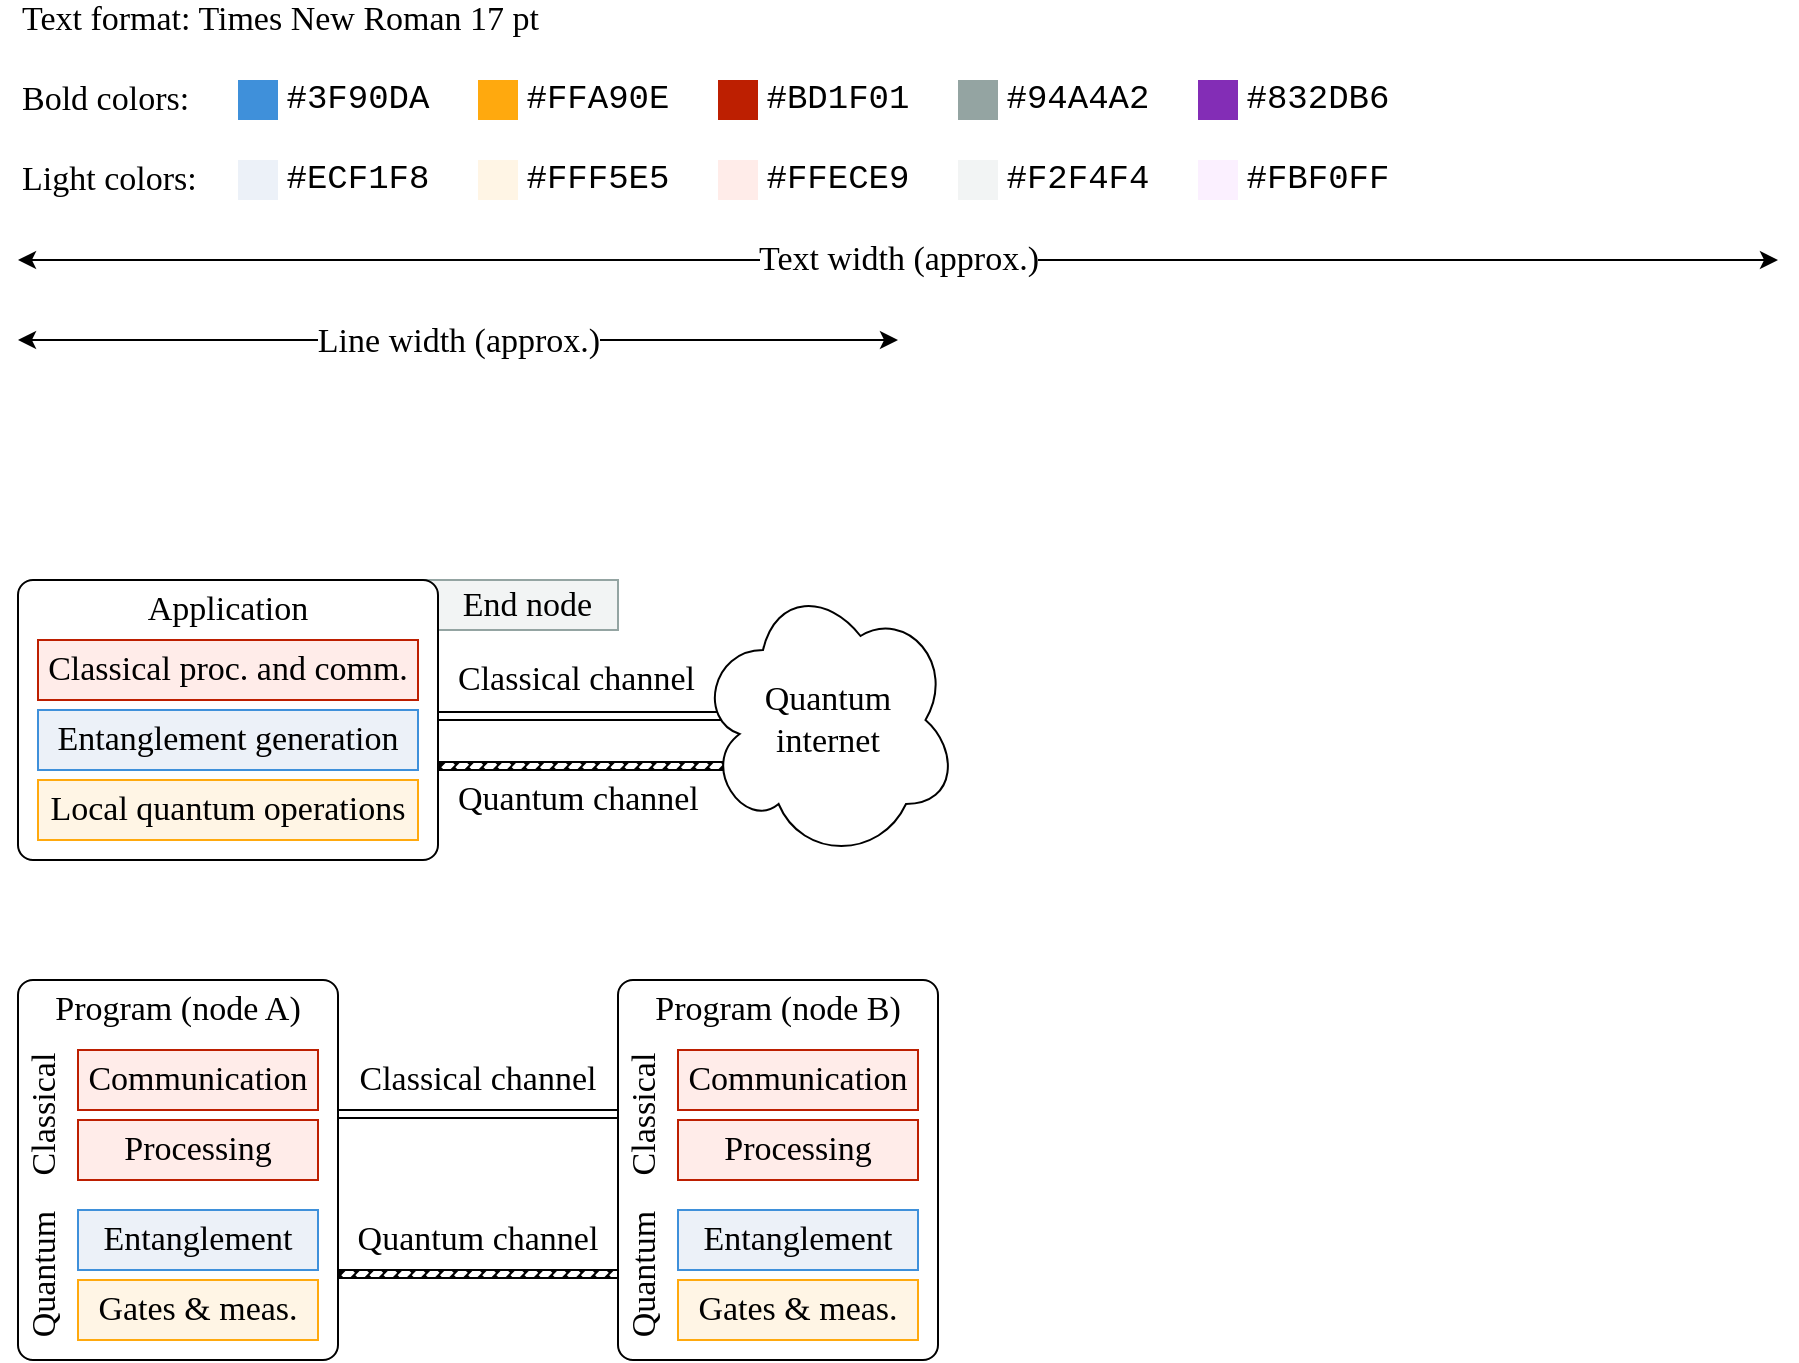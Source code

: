 <mxfile version="21.1.2" type="device">
  <diagram id="D1HtAhjjhCdzmTIrUNiw" name="Page-1">
    <mxGraphModel dx="989" dy="579" grid="1" gridSize="10" guides="1" tooltips="1" connect="1" arrows="1" fold="1" page="1" pageScale="1" pageWidth="1100" pageHeight="850" math="0" shadow="0">
      <root>
        <mxCell id="0" />
        <mxCell id="1" parent="0" />
        <mxCell id="RKtE-RcdQLuOazLYt7UI-1" value="Program (node A)" style="rounded=1;whiteSpace=wrap;html=1;strokeWidth=1;fontFamily=Times New Roman;fontSize=17;align=center;verticalAlign=top;spacingRight=0;spacingLeft=0;spacingTop=0;spacing=0;absoluteArcSize=1;arcSize=15;fontStyle=0;shadow=0;sketch=0;" parent="1" vertex="1">
          <mxGeometry x="120" y="520" width="160" height="190" as="geometry" />
        </mxCell>
        <mxCell id="ndBVuP0blL1DrdvLQmUZ-20" value="End node" style="rounded=0;whiteSpace=wrap;html=1;shadow=0;glass=0;sketch=0;fillWeight=1;hachureGap=-1;jiggle=0;fillStyle=grid;sketchStyle=rough;fontFamily=Times New Roman;fontSize=17;strokeWidth=1;spacing=0;align=right;spacingRight=13;fillColor=#F2F4F4;strokeColor=#94A4A2;" parent="1" vertex="1">
          <mxGeometry x="320" y="320" width="100" height="25" as="geometry" />
        </mxCell>
        <mxCell id="ndBVuP0blL1DrdvLQmUZ-14" value="" style="verticalLabelPosition=bottom;verticalAlign=top;html=1;shape=mxgraph.basic.patternFillRect;fillStyle=diag;step=5;fillStrokeWidth=4;fillStrokeColor=#FFFFFF;shadow=0;glass=0;sketch=0;fillWeight=1;hachureGap=-1;jiggle=0;sketchStyle=rough;fontFamily=Times New Roman;fontSize=17;strokeWidth=1;fillColor=#000000;" parent="1" vertex="1">
          <mxGeometry x="330" y="411" width="160" height="4" as="geometry" />
        </mxCell>
        <mxCell id="HOQ9eJgj0v2eyHVtLmr2-1" value="" style="endArrow=classic;startArrow=classic;html=1;" parent="1" edge="1">
          <mxGeometry width="50" height="50" relative="1" as="geometry">
            <mxPoint x="120" y="160" as="sourcePoint" />
            <mxPoint x="1000" y="160" as="targetPoint" />
          </mxGeometry>
        </mxCell>
        <mxCell id="HOQ9eJgj0v2eyHVtLmr2-7" value="Text width (approx.)" style="edgeLabel;html=1;align=center;verticalAlign=middle;resizable=0;points=[];fontSize=17;fontFamily=Times New Roman;" parent="HOQ9eJgj0v2eyHVtLmr2-1" vertex="1" connectable="0">
          <mxGeometry x="0.509" relative="1" as="geometry">
            <mxPoint x="-224.17" as="offset" />
          </mxGeometry>
        </mxCell>
        <mxCell id="HOQ9eJgj0v2eyHVtLmr2-2" value="" style="endArrow=classic;startArrow=classic;html=1;" parent="1" edge="1">
          <mxGeometry width="50" height="50" relative="1" as="geometry">
            <mxPoint x="120" y="200" as="sourcePoint" />
            <mxPoint x="560" y="200" as="targetPoint" />
          </mxGeometry>
        </mxCell>
        <mxCell id="HOQ9eJgj0v2eyHVtLmr2-6" value="Line width (approx.)" style="edgeLabel;html=1;align=center;verticalAlign=middle;resizable=0;points=[];fontSize=17;fontFamily=Times New Roman;spacingLeft=0;" parent="HOQ9eJgj0v2eyHVtLmr2-2" vertex="1" connectable="0">
          <mxGeometry x="0.038" y="-1" relative="1" as="geometry">
            <mxPoint x="-8.33" as="offset" />
          </mxGeometry>
        </mxCell>
        <mxCell id="HOQ9eJgj0v2eyHVtLmr2-10" value="Text format: Times New Roman 17 pt" style="text;html=1;strokeColor=none;fillColor=none;align=left;verticalAlign=middle;whiteSpace=wrap;rounded=0;fontFamily=Times New Roman;fontSize=17;" parent="1" vertex="1">
          <mxGeometry x="120" y="30" width="280" height="20" as="geometry" />
        </mxCell>
        <mxCell id="HOQ9eJgj0v2eyHVtLmr2-24" value="Bold colors:" style="text;html=1;strokeColor=none;fillColor=none;align=left;verticalAlign=middle;whiteSpace=wrap;rounded=0;fontFamily=Times New Roman;fontSize=17;" parent="1" vertex="1">
          <mxGeometry x="120" y="70" width="100" height="20" as="geometry" />
        </mxCell>
        <mxCell id="HOQ9eJgj0v2eyHVtLmr2-25" value="" style="rounded=0;whiteSpace=wrap;html=1;fontFamily=Times New Roman;fontSize=17;align=center;strokeColor=none;fillColor=#3f90da;" parent="1" vertex="1">
          <mxGeometry x="230" y="70" width="20" height="20" as="geometry" />
        </mxCell>
        <mxCell id="HOQ9eJgj0v2eyHVtLmr2-26" value="" style="rounded=0;whiteSpace=wrap;html=1;fontFamily=Times New Roman;fontSize=17;align=center;strokeColor=none;fillColor=#ffa90e;" parent="1" vertex="1">
          <mxGeometry x="350" y="70" width="20" height="20" as="geometry" />
        </mxCell>
        <mxCell id="HOQ9eJgj0v2eyHVtLmr2-27" value="" style="rounded=0;whiteSpace=wrap;html=1;fontFamily=Times New Roman;fontSize=17;align=center;strokeColor=none;fillColor=#bd1f01;" parent="1" vertex="1">
          <mxGeometry x="470" y="70" width="20" height="20" as="geometry" />
        </mxCell>
        <mxCell id="HOQ9eJgj0v2eyHVtLmr2-28" value="" style="rounded=0;whiteSpace=wrap;html=1;fontFamily=Times New Roman;fontSize=17;align=center;strokeColor=none;fillColor=#94A4A2;" parent="1" vertex="1">
          <mxGeometry x="590" y="70" width="20" height="20" as="geometry" />
        </mxCell>
        <mxCell id="HOQ9eJgj0v2eyHVtLmr2-29" value="&lt;span style=&quot;text-align: left&quot;&gt;#94A4A2&lt;/span&gt;" style="text;html=1;strokeColor=none;fillColor=none;align=center;verticalAlign=middle;whiteSpace=wrap;rounded=0;fontFamily=Courier New;fontSize=17;" parent="1" vertex="1">
          <mxGeometry x="610" y="70" width="80" height="20" as="geometry" />
        </mxCell>
        <mxCell id="HOQ9eJgj0v2eyHVtLmr2-30" value="&lt;span style=&quot;text-align: left&quot;&gt;#BD1F01&lt;/span&gt;" style="text;html=1;strokeColor=none;fillColor=none;align=center;verticalAlign=middle;whiteSpace=wrap;rounded=0;fontFamily=Courier New;fontSize=17;" parent="1" vertex="1">
          <mxGeometry x="490" y="70" width="80" height="20" as="geometry" />
        </mxCell>
        <mxCell id="HOQ9eJgj0v2eyHVtLmr2-31" value="&lt;span style=&quot;text-align: left&quot;&gt;#FFA90E&lt;/span&gt;" style="text;html=1;strokeColor=none;fillColor=none;align=center;verticalAlign=middle;whiteSpace=wrap;rounded=0;fontFamily=Courier New;fontSize=17;" parent="1" vertex="1">
          <mxGeometry x="370" y="70" width="80" height="20" as="geometry" />
        </mxCell>
        <mxCell id="HOQ9eJgj0v2eyHVtLmr2-32" value="&lt;span style=&quot;text-align: left&quot;&gt;#3F90DA&lt;/span&gt;" style="text;html=1;strokeColor=none;fillColor=none;align=center;verticalAlign=middle;whiteSpace=wrap;rounded=0;fontFamily=Courier New;fontSize=17;" parent="1" vertex="1">
          <mxGeometry x="250" y="70" width="80" height="20" as="geometry" />
        </mxCell>
        <mxCell id="HOQ9eJgj0v2eyHVtLmr2-33" value="Light colors:" style="text;html=1;strokeColor=none;fillColor=none;align=left;verticalAlign=middle;whiteSpace=wrap;rounded=0;fontFamily=Times New Roman;fontSize=17;" parent="1" vertex="1">
          <mxGeometry x="120" y="110" width="100" height="20" as="geometry" />
        </mxCell>
        <mxCell id="HOQ9eJgj0v2eyHVtLmr2-34" value="" style="rounded=0;whiteSpace=wrap;html=1;fontFamily=Times New Roman;fontSize=17;align=center;strokeColor=none;fillColor=#ecf1f8;" parent="1" vertex="1">
          <mxGeometry x="230" y="110" width="20" height="20" as="geometry" />
        </mxCell>
        <mxCell id="HOQ9eJgj0v2eyHVtLmr2-35" value="" style="rounded=0;whiteSpace=wrap;html=1;fontFamily=Times New Roman;fontSize=17;align=center;strokeColor=none;fillColor=#fff5e5;" parent="1" vertex="1">
          <mxGeometry x="350" y="110" width="20" height="20" as="geometry" />
        </mxCell>
        <mxCell id="HOQ9eJgj0v2eyHVtLmr2-36" value="" style="rounded=0;whiteSpace=wrap;html=1;fontFamily=Times New Roman;fontSize=17;align=center;strokeColor=none;fillColor=#ffece9;" parent="1" vertex="1">
          <mxGeometry x="470" y="110" width="20" height="20" as="geometry" />
        </mxCell>
        <mxCell id="HOQ9eJgj0v2eyHVtLmr2-37" value="" style="rounded=0;whiteSpace=wrap;html=1;fontFamily=Times New Roman;fontSize=17;align=center;strokeColor=none;fillColor=#F2F4F4;" parent="1" vertex="1">
          <mxGeometry x="590" y="110" width="20" height="20" as="geometry" />
        </mxCell>
        <mxCell id="HOQ9eJgj0v2eyHVtLmr2-38" value="&lt;span style=&quot;text-align: left&quot;&gt;#&lt;/span&gt;F2F4F4" style="text;html=1;strokeColor=none;fillColor=none;align=center;verticalAlign=middle;whiteSpace=wrap;rounded=0;fontFamily=Courier New;fontSize=17;" parent="1" vertex="1">
          <mxGeometry x="610" y="110" width="80" height="20" as="geometry" />
        </mxCell>
        <mxCell id="HOQ9eJgj0v2eyHVtLmr2-39" value="&lt;span style=&quot;text-align: left&quot;&gt;#&lt;/span&gt;FFECE9" style="text;html=1;strokeColor=none;fillColor=none;align=center;verticalAlign=middle;whiteSpace=wrap;rounded=0;fontFamily=Courier New;fontSize=17;" parent="1" vertex="1">
          <mxGeometry x="490" y="110" width="80" height="20" as="geometry" />
        </mxCell>
        <mxCell id="HOQ9eJgj0v2eyHVtLmr2-40" value="&lt;span style=&quot;text-align: left&quot;&gt;#&lt;/span&gt;FFF5E5" style="text;html=1;strokeColor=none;fillColor=none;align=center;verticalAlign=middle;whiteSpace=wrap;rounded=0;fontFamily=Courier New;fontSize=17;" parent="1" vertex="1">
          <mxGeometry x="370" y="110" width="80" height="20" as="geometry" />
        </mxCell>
        <mxCell id="HOQ9eJgj0v2eyHVtLmr2-41" value="&lt;span style=&quot;text-align: left&quot;&gt;#&lt;/span&gt;ECF1F8" style="text;html=1;strokeColor=none;fillColor=none;align=center;verticalAlign=middle;whiteSpace=wrap;rounded=0;fontFamily=Courier New;fontSize=17;" parent="1" vertex="1">
          <mxGeometry x="250" y="110" width="80" height="20" as="geometry" />
        </mxCell>
        <mxCell id="PxhoU1N86w6rkpq-SPUx-25" value="" style="rounded=0;whiteSpace=wrap;html=1;fontFamily=Times New Roman;fontSize=17;align=center;strokeColor=none;fillColor=#832DB6;" parent="1" vertex="1">
          <mxGeometry x="710" y="70" width="20" height="20" as="geometry" />
        </mxCell>
        <mxCell id="PxhoU1N86w6rkpq-SPUx-26" value="&lt;span style=&quot;text-align: left&quot;&gt;#&lt;/span&gt;832DB6" style="text;html=1;strokeColor=none;fillColor=none;align=center;verticalAlign=middle;whiteSpace=wrap;rounded=0;fontFamily=Courier New;fontSize=17;" parent="1" vertex="1">
          <mxGeometry x="730" y="70" width="80" height="20" as="geometry" />
        </mxCell>
        <mxCell id="PxhoU1N86w6rkpq-SPUx-27" value="" style="rounded=0;whiteSpace=wrap;html=1;fontFamily=Times New Roman;fontSize=17;align=center;strokeColor=none;fillColor=#FBF0FF;" parent="1" vertex="1">
          <mxGeometry x="710" y="110" width="20" height="20" as="geometry" />
        </mxCell>
        <mxCell id="PxhoU1N86w6rkpq-SPUx-28" value="&lt;span style=&quot;text-align: left&quot;&gt;#&lt;/span&gt;FBF0FF" style="text;html=1;strokeColor=none;fillColor=none;align=center;verticalAlign=middle;whiteSpace=wrap;rounded=0;fontFamily=Courier New;fontSize=17;" parent="1" vertex="1">
          <mxGeometry x="730" y="110" width="80" height="20" as="geometry" />
        </mxCell>
        <mxCell id="ndBVuP0blL1DrdvLQmUZ-10" style="edgeStyle=orthogonalEdgeStyle;rounded=0;orthogonalLoop=1;jettySize=auto;html=1;exitX=1;exitY=0.25;exitDx=0;exitDy=0;fontFamily=Times New Roman;fontSize=17;shape=link;" parent="1" edge="1">
          <mxGeometry relative="1" as="geometry">
            <mxPoint x="490" y="388" as="targetPoint" />
            <mxPoint x="330" y="388" as="sourcePoint" />
          </mxGeometry>
        </mxCell>
        <mxCell id="ndBVuP0blL1DrdvLQmUZ-1" value="Application" style="rounded=1;whiteSpace=wrap;html=1;strokeWidth=1;fontFamily=Times New Roman;fontSize=17;align=center;verticalAlign=top;spacingRight=0;spacingLeft=0;spacingTop=0;spacing=0;absoluteArcSize=1;arcSize=15;fontStyle=0;shadow=0;sketch=0;" parent="1" vertex="1">
          <mxGeometry x="120" y="320" width="210" height="140" as="geometry" />
        </mxCell>
        <mxCell id="ndBVuP0blL1DrdvLQmUZ-3" value="Entanglement generation" style="rounded=0;whiteSpace=wrap;html=1;strokeWidth=1;fontFamily=Times New Roman;fontSize=17;align=center;spacing=0;fillColor=#ECF1F8;strokeColor=#3F90DA;" parent="1" vertex="1">
          <mxGeometry x="130" y="385" width="190" height="30" as="geometry" />
        </mxCell>
        <mxCell id="ndBVuP0blL1DrdvLQmUZ-5" value="Local quantum operations" style="rounded=0;whiteSpace=wrap;html=1;strokeWidth=1;fontFamily=Times New Roman;fontSize=17;align=center;spacing=0;fillColor=#FFF5E5;strokeColor=#FFA90E;" parent="1" vertex="1">
          <mxGeometry x="130" y="420" width="190" height="30" as="geometry" />
        </mxCell>
        <mxCell id="ndBVuP0blL1DrdvLQmUZ-6" value="Classical proc. and comm." style="rounded=0;whiteSpace=wrap;html=1;strokeWidth=1;fontFamily=Times New Roman;fontSize=17;align=center;spacing=0;fillColor=#FFECE9;strokeColor=#BD1F01;" parent="1" vertex="1">
          <mxGeometry x="130" y="350" width="190" height="30" as="geometry" />
        </mxCell>
        <mxCell id="ndBVuP0blL1DrdvLQmUZ-8" value="&lt;div style=&quot;font-size: 17px;&quot;&gt;Quantum&lt;/div&gt;&lt;div style=&quot;font-size: 17px;&quot;&gt;internet&lt;br style=&quot;font-size: 17px;&quot;&gt;&lt;/div&gt;" style="ellipse;shape=cloud;whiteSpace=wrap;html=1;fontFamily=Times New Roman;fontSize=17;sketch=0;strokeColor=default;" parent="1" vertex="1">
          <mxGeometry x="460" y="320" width="130" height="140" as="geometry" />
        </mxCell>
        <mxCell id="ndBVuP0blL1DrdvLQmUZ-15" value="Classical channel" style="text;html=1;strokeColor=none;fillColor=none;align=left;verticalAlign=middle;whiteSpace=wrap;rounded=0;fontFamily=Times New Roman;fontSize=17;spacing=0;spacingBottom=0;labelPosition=center;verticalLabelPosition=middle;" parent="1" vertex="1">
          <mxGeometry x="340" y="360" width="130" height="20" as="geometry" />
        </mxCell>
        <mxCell id="ndBVuP0blL1DrdvLQmUZ-16" value="Quantum channel" style="text;html=1;strokeColor=none;fillColor=none;align=left;verticalAlign=middle;whiteSpace=wrap;rounded=0;fontFamily=Times New Roman;fontSize=17;spacing=0;spacingBottom=0;labelPosition=center;verticalLabelPosition=middle;" parent="1" vertex="1">
          <mxGeometry x="340" y="420" width="130" height="20" as="geometry" />
        </mxCell>
        <mxCell id="RKtE-RcdQLuOazLYt7UI-2" value="Entanglement " style="rounded=0;whiteSpace=wrap;html=1;strokeWidth=1;fontFamily=Times New Roman;fontSize=17;align=center;spacing=0;fillColor=#ECF1F8;strokeColor=#3F90DA;" parent="1" vertex="1">
          <mxGeometry x="150" y="635" width="120" height="30" as="geometry" />
        </mxCell>
        <mxCell id="RKtE-RcdQLuOazLYt7UI-3" value="Gates &amp;amp; meas." style="rounded=0;whiteSpace=wrap;html=1;strokeWidth=1;fontFamily=Times New Roman;fontSize=17;align=center;spacing=0;fillColor=#FFF5E5;strokeColor=#FFA90E;" parent="1" vertex="1">
          <mxGeometry x="150" y="670" width="120" height="30" as="geometry" />
        </mxCell>
        <mxCell id="RKtE-RcdQLuOazLYt7UI-7" value="Communication" style="rounded=0;whiteSpace=wrap;html=1;strokeWidth=1;fontFamily=Times New Roman;fontSize=17;align=center;spacing=0;fillColor=#FFECE9;strokeColor=#BD1F01;" parent="1" vertex="1">
          <mxGeometry x="150" y="555" width="120" height="30" as="geometry" />
        </mxCell>
        <mxCell id="RKtE-RcdQLuOazLYt7UI-9" value="Classical" style="text;html=1;strokeColor=none;fillColor=none;align=center;verticalAlign=middle;whiteSpace=wrap;rounded=0;fontFamily=Times New Roman;fontSize=17;horizontal=0;spacing=0;" parent="1" vertex="1">
          <mxGeometry x="123" y="555" width="20" height="65" as="geometry" />
        </mxCell>
        <mxCell id="RKtE-RcdQLuOazLYt7UI-10" value="Quantum" style="text;html=1;strokeColor=none;fillColor=none;align=center;verticalAlign=middle;whiteSpace=wrap;rounded=0;fontFamily=Times New Roman;fontSize=17;horizontal=0;spacing=0;" parent="1" vertex="1">
          <mxGeometry x="123" y="635" width="20" height="65" as="geometry" />
        </mxCell>
        <mxCell id="RKtE-RcdQLuOazLYt7UI-11" value="Processing" style="rounded=0;whiteSpace=wrap;html=1;strokeWidth=1;fontFamily=Times New Roman;fontSize=17;align=center;spacing=0;fillColor=#FFECE9;strokeColor=#BD1F01;" parent="1" vertex="1">
          <mxGeometry x="150" y="590" width="120" height="30" as="geometry" />
        </mxCell>
        <mxCell id="RKtE-RcdQLuOazLYt7UI-12" value="Program (node B)" style="rounded=1;whiteSpace=wrap;html=1;strokeWidth=1;fontFamily=Times New Roman;fontSize=17;align=center;verticalAlign=top;spacingRight=0;spacingLeft=0;spacingTop=0;spacing=0;absoluteArcSize=1;arcSize=15;fontStyle=0;shadow=0;sketch=0;" parent="1" vertex="1">
          <mxGeometry x="420" y="520" width="160" height="190" as="geometry" />
        </mxCell>
        <mxCell id="RKtE-RcdQLuOazLYt7UI-13" value="Entanglement " style="rounded=0;whiteSpace=wrap;html=1;strokeWidth=1;fontFamily=Times New Roman;fontSize=17;align=center;spacing=0;fillColor=#ECF1F8;strokeColor=#3F90DA;" parent="1" vertex="1">
          <mxGeometry x="450" y="635" width="120" height="30" as="geometry" />
        </mxCell>
        <mxCell id="RKtE-RcdQLuOazLYt7UI-14" value="Gates &amp;amp; meas." style="rounded=0;whiteSpace=wrap;html=1;strokeWidth=1;fontFamily=Times New Roman;fontSize=17;align=center;spacing=0;fillColor=#FFF5E5;strokeColor=#FFA90E;" parent="1" vertex="1">
          <mxGeometry x="450" y="670" width="120" height="30" as="geometry" />
        </mxCell>
        <mxCell id="RKtE-RcdQLuOazLYt7UI-15" value="Communication" style="rounded=0;whiteSpace=wrap;html=1;strokeWidth=1;fontFamily=Times New Roman;fontSize=17;align=center;spacing=0;fillColor=#FFECE9;strokeColor=#BD1F01;" parent="1" vertex="1">
          <mxGeometry x="450" y="555" width="120" height="30" as="geometry" />
        </mxCell>
        <mxCell id="RKtE-RcdQLuOazLYt7UI-16" value="Classical" style="text;html=1;strokeColor=none;fillColor=none;align=center;verticalAlign=middle;whiteSpace=wrap;rounded=0;fontFamily=Times New Roman;fontSize=17;horizontal=0;spacing=0;" parent="1" vertex="1">
          <mxGeometry x="423" y="555" width="20" height="65" as="geometry" />
        </mxCell>
        <mxCell id="RKtE-RcdQLuOazLYt7UI-17" value="Quantum" style="text;html=1;strokeColor=none;fillColor=none;align=center;verticalAlign=middle;whiteSpace=wrap;rounded=0;fontFamily=Times New Roman;fontSize=17;horizontal=0;spacing=0;" parent="1" vertex="1">
          <mxGeometry x="423" y="635" width="20" height="65" as="geometry" />
        </mxCell>
        <mxCell id="RKtE-RcdQLuOazLYt7UI-19" value="" style="verticalLabelPosition=bottom;verticalAlign=top;html=1;shape=mxgraph.basic.patternFillRect;fillStyle=diag;step=5;fillStrokeWidth=4;fillStrokeColor=#FFFFFF;shadow=0;glass=0;sketch=0;fillWeight=1;hachureGap=-1;jiggle=0;sketchStyle=rough;fontFamily=Times New Roman;fontSize=17;strokeWidth=1;fillColor=#000000;" parent="1" vertex="1">
          <mxGeometry x="280" y="665" width="140" height="4" as="geometry" />
        </mxCell>
        <mxCell id="RKtE-RcdQLuOazLYt7UI-18" value="Processing" style="rounded=0;whiteSpace=wrap;html=1;strokeWidth=1;fontFamily=Times New Roman;fontSize=17;align=center;spacing=0;fillColor=#FFECE9;strokeColor=#BD1F01;" parent="1" vertex="1">
          <mxGeometry x="450" y="590" width="120" height="30" as="geometry" />
        </mxCell>
        <mxCell id="RKtE-RcdQLuOazLYt7UI-20" style="edgeStyle=orthogonalEdgeStyle;rounded=0;orthogonalLoop=1;jettySize=auto;html=1;exitX=1;exitY=0.25;exitDx=0;exitDy=0;fontFamily=Times New Roman;fontSize=17;shape=link;" parent="1" edge="1">
          <mxGeometry relative="1" as="geometry">
            <mxPoint x="420" y="587" as="targetPoint" />
            <mxPoint x="280" y="587" as="sourcePoint" />
          </mxGeometry>
        </mxCell>
        <mxCell id="RKtE-RcdQLuOazLYt7UI-21" value="Classical channel" style="text;html=1;strokeColor=none;fillColor=none;align=center;verticalAlign=middle;whiteSpace=wrap;rounded=0;fontFamily=Times New Roman;fontSize=17;spacing=0;spacingBottom=0;labelPosition=center;verticalLabelPosition=middle;" parent="1" vertex="1">
          <mxGeometry x="280" y="560" width="140" height="20" as="geometry" />
        </mxCell>
        <mxCell id="RKtE-RcdQLuOazLYt7UI-23" value="Quantum channel" style="text;html=1;strokeColor=none;fillColor=none;align=center;verticalAlign=middle;whiteSpace=wrap;rounded=0;fontFamily=Times New Roman;fontSize=17;spacing=0;spacingBottom=0;labelPosition=center;verticalLabelPosition=middle;" parent="1" vertex="1">
          <mxGeometry x="280" y="640" width="140" height="20" as="geometry" />
        </mxCell>
      </root>
    </mxGraphModel>
  </diagram>
</mxfile>
